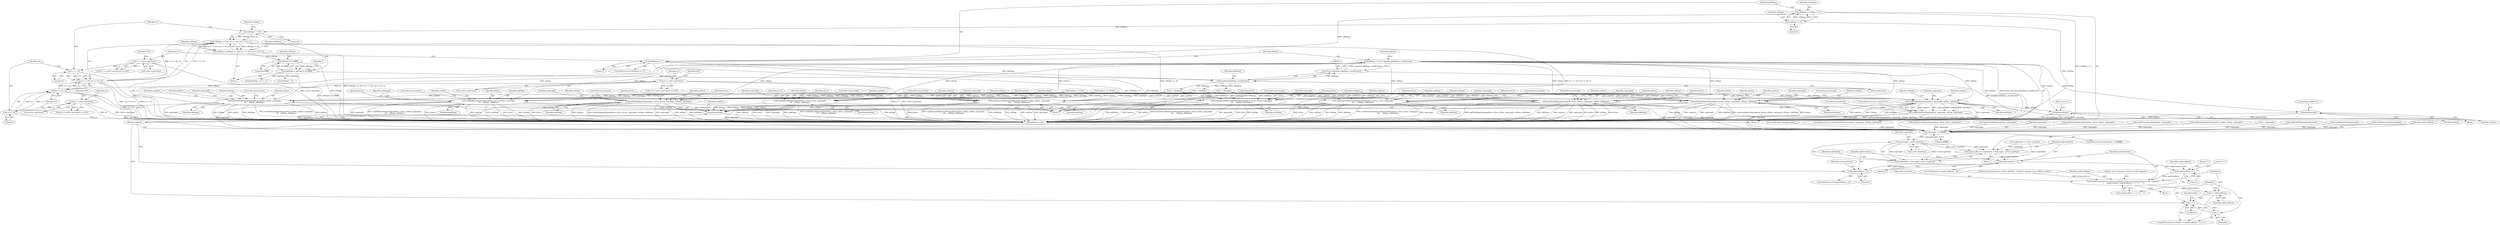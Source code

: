 digraph "1_poppler_58e04a08afee39370283c494ee2e4e392fd3b684@pointer" {
"1000211" [label="(Call,refSegs = (Guint *)gmallocn(nRefSegs, sizeof(Guint)))"];
"1000213" [label="(Call,(Guint *)gmallocn(nRefSegs, sizeof(Guint)))"];
"1000215" [label="(Call,gmallocn(nRefSegs, sizeof(Guint)))"];
"1000145" [label="(Call,nRefSegs == 7)"];
"1000139" [label="(Call,nRefSegs = refFlags >> 5)"];
"1000141" [label="(Call,refFlags >> 5)"];
"1000184" [label="(Call,nRefSegs = refFlags & 0x1fffffff)"];
"1000186" [label="(Call,refFlags & 0x1fffffff)"];
"1000169" [label="(Call,refFlags = (refFlags << 24) | (c1 << 16) | (c2 << 8) | c3)"];
"1000171" [label="(Call,(refFlags << 24) | (c1 << 16) | (c2 << 8) | c3)"];
"1000172" [label="(Call,refFlags << 24)"];
"1000175" [label="(Call,(c1 << 16) | (c2 << 8) | c3)"];
"1000176" [label="(Call,c1 << 16)"];
"1000152" [label="(Call,c1 = curStr->getChar())"];
"1000179" [label="(Call,(c2 << 8) | c3)"];
"1000180" [label="(Call,c2 << 8)"];
"1000158" [label="(Call,c2 = curStr->getChar())"];
"1000163" [label="(Call,c3 = curStr->getChar())"];
"1000351" [label="(Call,readSymbolDictSeg(segNum, segLength, refSegs, nRefSegs))"];
"1000350" [label="(Call,!readSymbolDictSeg(segNum, segLength, refSegs, nRefSegs))"];
"1000512" [label="(Call,segLength != 0xffffffff)"];
"1000521" [label="(Call,segLength - curStr->getPos())"];
"1000517" [label="(Call,segExtraBytes = segDataPos + segLength - curStr->getPos())"];
"1000525" [label="(Call,segExtraBytes > 0)"];
"1000535" [label="(Call,segExtraBytes > 1)"];
"1000529" [label="(Call,error(errSyntaxError, curStr->getPos(), \"{0:d} extraneous byte{1:s} after segment\",\n \t      segExtraBytes, (segExtraBytes > 1) ? \"s\" : \"\"))"];
"1000543" [label="(Call,i = segExtraBytes)"];
"1000546" [label="(Call,i > 0)"];
"1000549" [label="(Call,i--)"];
"1000557" [label="(Call,segExtraBytes < 0)"];
"1000519" [label="(Call,segDataPos + segLength - curStr->getPos())"];
"1000565" [label="(Call,gfree(refSegs))"];
"1000569" [label="(Call,gfree(refSegs))"];
"1000360" [label="(Call,readTextRegionSeg(segNum, gFalse, gFalse, segLength, refSegs, nRefSegs))"];
"1000369" [label="(Call,readTextRegionSeg(segNum, gTrue, gFalse, segLength, refSegs, nRefSegs))"];
"1000378" [label="(Call,readTextRegionSeg(segNum, gTrue, gTrue, segLength, refSegs, nRefSegs))"];
"1000392" [label="(Call,readHalftoneRegionSeg(segNum, gFalse, gFalse, segLength,\n\t\t\t    refSegs, nRefSegs))"];
"1000401" [label="(Call,readHalftoneRegionSeg(segNum, gTrue, gFalse, segLength,\n\t\t\t    refSegs, nRefSegs))"];
"1000410" [label="(Call,readHalftoneRegionSeg(segNum, gTrue, gTrue, segLength,\n\t\t\t    refSegs, nRefSegs))"];
"1000440" [label="(Call,readGenericRefinementRegionSeg(segNum, gFalse, gFalse, segLength,\n\t\t\t\t     refSegs, nRefSegs))"];
"1000449" [label="(Call,readGenericRefinementRegionSeg(segNum, gTrue, gFalse, segLength,\n\t\t\t\t     refSegs, nRefSegs))"];
"1000458" [label="(Call,readGenericRefinementRegionSeg(segNum, gTrue, gTrue, segLength,\n\t\t\t\t     refSegs, nRefSegs))"];
"1000573" [label="(Call,gfree(refSegs))"];
"1000365" [label="(Identifier,refSegs)"];
"1000519" [label="(Call,segDataPos + segLength - curStr->getPos())"];
"1000382" [label="(Identifier,segLength)"];
"1000274" [label="(Call,i < nRefSegs)"];
"1000453" [label="(Identifier,segLength)"];
"1000401" [label="(Call,readHalftoneRegionSeg(segNum, gTrue, gFalse, segLength,\n\t\t\t    refSegs, nRefSegs))"];
"1000515" [label="(Block,)"];
"1000464" [label="(Identifier,nRefSegs)"];
"1000547" [label="(Identifier,i)"];
"1000533" [label="(Identifier,segExtraBytes)"];
"1000375" [label="(Identifier,nRefSegs)"];
"1000371" [label="(Identifier,gTrue)"];
"1000402" [label="(Identifier,segNum)"];
"1000180" [label="(Call,c2 << 8)"];
"1000449" [label="(Call,readGenericRefinementRegionSeg(segNum, gTrue, gFalse, segLength,\n\t\t\t\t     refSegs, nRefSegs))"];
"1000475" [label="(Call,readProfilesSeg(segLength))"];
"1000451" [label="(Identifier,gTrue)"];
"1000526" [label="(Identifier,segExtraBytes)"];
"1000362" [label="(Identifier,gFalse)"];
"1000363" [label="(Identifier,gFalse)"];
"1000514" [label="(Literal,0xffffffff)"];
"1000191" [label="(Identifier,i)"];
"1000528" [label="(Block,)"];
"1000376" [label="(ControlStructure,break;)"];
"1000573" [label="(Call,gfree(refSegs))"];
"1000176" [label="(Call,c1 << 16)"];
"1000187" [label="(Identifier,refFlags)"];
"1000383" [label="(Identifier,refSegs)"];
"1000175" [label="(Call,(c1 << 16) | (c2 << 8) | c3)"];
"1000352" [label="(Identifier,segNum)"];
"1000161" [label="(Identifier,EOF)"];
"1000158" [label="(Call,c2 = curStr->getChar())"];
"1000532" [label="(Literal,\"{0:d} extraneous byte{1:s} after segment\")"];
"1000360" [label="(Call,readTextRegionSeg(segNum, gFalse, gFalse, segLength, refSegs, nRefSegs))"];
"1000415" [label="(Identifier,refSegs)"];
"1000403" [label="(Identifier,gTrue)"];
"1000444" [label="(Identifier,segLength)"];
"1000139" [label="(Call,nRefSegs = refFlags >> 5)"];
"1000154" [label="(Call,curStr->getChar())"];
"1000162" [label="(Call,(c3 = curStr->getChar()) == EOF)"];
"1000445" [label="(Identifier,refSegs)"];
"1000517" [label="(Call,segExtraBytes = segDataPos + segLength - curStr->getPos())"];
"1000153" [label="(Identifier,c1)"];
"1000188" [label="(Literal,0x1fffffff)"];
"1000433" [label="(Call,readGenericRegionSeg(segNum, gTrue, gTrue, segLength))"];
"1000361" [label="(Identifier,segNum)"];
"1000479" [label="(Call,readCodeTableSeg(segNum, segLength))"];
"1000530" [label="(Identifier,errSyntaxError)"];
"1000455" [label="(Identifier,nRefSegs)"];
"1000513" [label="(Identifier,segLength)"];
"1000454" [label="(Identifier,refSegs)"];
"1000182" [label="(Literal,8)"];
"1000101" [label="(Block,)"];
"1000179" [label="(Call,(c2 << 8) | c3)"];
"1000405" [label="(Identifier,segLength)"];
"1000461" [label="(Identifier,gTrue)"];
"1000144" [label="(ControlStructure,if (nRefSegs == 7))"];
"1000565" [label="(Call,gfree(refSegs))"];
"1000569" [label="(Call,gfree(refSegs))"];
"1000212" [label="(Identifier,refSegs)"];
"1000354" [label="(Identifier,refSegs)"];
"1000174" [label="(Literal,24)"];
"1000253" [label="(Call,i < nRefSegs)"];
"1000413" [label="(Identifier,gTrue)"];
"1000178" [label="(Literal,16)"];
"1000118" [label="(Identifier,segNum)"];
"1000173" [label="(Identifier,refFlags)"];
"1000531" [label="(Call,curStr->getPos())"];
"1000536" [label="(Identifier,segExtraBytes)"];
"1000147" [label="(Literal,7)"];
"1000541" [label="(ControlStructure,for (Goffset i = segExtraBytes; i > 0; i--))"];
"1000459" [label="(Identifier,segNum)"];
"1000370" [label="(Identifier,segNum)"];
"1000575" [label="(JumpTarget,eofError1:)"];
"1000216" [label="(Identifier,nRefSegs)"];
"1000159" [label="(Identifier,c2)"];
"1000349" [label="(ControlStructure,if (!readSymbolDictSeg(segNum, segLength, refSegs, nRefSegs)))"];
"1000550" [label="(Identifier,i)"];
"1000546" [label="(Call,i > 0)"];
"1000165" [label="(Call,curStr->getChar())"];
"1000366" [label="(Identifier,nRefSegs)"];
"1000450" [label="(Identifier,segNum)"];
"1000172" [label="(Call,refFlags << 24)"];
"1000217" [label="(Call,sizeof(Guint))"];
"1000353" [label="(Identifier,segLength)"];
"1000535" [label="(Call,segExtraBytes > 1)"];
"1000351" [label="(Call,readSymbolDictSeg(segNum, segLength, refSegs, nRefSegs))"];
"1000357" [label="(ControlStructure,goto syntaxError;)"];
"1000393" [label="(Identifier,segNum)"];
"1000169" [label="(Call,refFlags = (refFlags << 24) | (c1 << 16) | (c2 << 8) | c3)"];
"1000164" [label="(Identifier,c3)"];
"1000143" [label="(Literal,5)"];
"1000160" [label="(Call,curStr->getChar())"];
"1000521" [label="(Call,segLength - curStr->getPos())"];
"1000373" [label="(Identifier,segLength)"];
"1000140" [label="(Identifier,nRefSegs)"];
"1000446" [label="(Identifier,nRefSegs)"];
"1000488" [label="(Call,error(errSyntaxError, curStr->getPos(), \"Unknown segment type in JBIG2 stream\"))"];
"1000417" [label="(ControlStructure,break;)"];
"1000559" [label="(Literal,0)"];
"1000571" [label="(Return,return;)"];
"1000385" [label="(ControlStructure,break;)"];
"1000184" [label="(Call,nRefSegs = refFlags & 0x1fffffff)"];
"1000529" [label="(Call,error(errSyntaxError, curStr->getPos(), \"{0:d} extraneous byte{1:s} after segment\",\n \t      segExtraBytes, (segExtraBytes > 1) ? \"s\" : \"\"))"];
"1000142" [label="(Identifier,refFlags)"];
"1000580" [label="(MethodReturn,void)"];
"1000463" [label="(Identifier,refSegs)"];
"1000443" [label="(Identifier,gFalse)"];
"1000395" [label="(Identifier,gFalse)"];
"1000355" [label="(Identifier,nRefSegs)"];
"1000392" [label="(Call,readHalftoneRegionSeg(segNum, gFalse, gFalse, segLength,\n\t\t\t    refSegs, nRefSegs))"];
"1000221" [label="(Identifier,segNum)"];
"1000151" [label="(Call,(c1 = curStr->getChar()) == EOF)"];
"1000537" [label="(Literal,1)"];
"1000166" [label="(Identifier,EOF)"];
"1000380" [label="(Identifier,gTrue)"];
"1000426" [label="(Call,readGenericRegionSeg(segNum, gTrue, gFalse, segLength))"];
"1000570" [label="(Identifier,refSegs)"];
"1000141" [label="(Call,refFlags >> 5)"];
"1000396" [label="(Identifier,segLength)"];
"1000511" [label="(ControlStructure,if (segLength != 0xffffffff))"];
"1000520" [label="(Identifier,segDataPos)"];
"1000379" [label="(Identifier,segNum)"];
"1000407" [label="(Identifier,nRefSegs)"];
"1000387" [label="(Call,readPatternDictSeg(segNum, segLength))"];
"1000411" [label="(Identifier,segNum)"];
"1000186" [label="(Call,refFlags & 0x1fffffff)"];
"1000408" [label="(ControlStructure,break;)"];
"1000548" [label="(Literal,0)"];
"1000419" [label="(Call,readGenericRegionSeg(segNum, gFalse, gFalse, segLength))"];
"1000211" [label="(Call,refSegs = (Guint *)gmallocn(nRefSegs, sizeof(Guint)))"];
"1000406" [label="(Identifier,refSegs)"];
"1000183" [label="(Identifier,c3)"];
"1000195" [label="(Call,(nRefSegs + 9) >> 3)"];
"1000317" [label="(Call,segDataPos = curStr->getPos())"];
"1000442" [label="(Identifier,gFalse)"];
"1000185" [label="(Identifier,nRefSegs)"];
"1000364" [label="(Identifier,segLength)"];
"1000177" [label="(Identifier,c1)"];
"1000574" [label="(Identifier,refSegs)"];
"1000397" [label="(Identifier,refSegs)"];
"1000155" [label="(Identifier,EOF)"];
"1000171" [label="(Call,(refFlags << 24) | (c1 << 16) | (c2 << 8) | c3)"];
"1000462" [label="(Identifier,segLength)"];
"1000460" [label="(Identifier,gTrue)"];
"1000549" [label="(Call,i--)"];
"1000146" [label="(Identifier,nRefSegs)"];
"1000399" [label="(ControlStructure,break;)"];
"1000452" [label="(Identifier,gFalse)"];
"1000556" [label="(ControlStructure,if (segExtraBytes < 0))"];
"1000496" [label="(Call,i < segLength)"];
"1000456" [label="(ControlStructure,break;)"];
"1000471" [label="(Call,readEndOfStripeSeg(segLength))"];
"1000558" [label="(Identifier,segExtraBytes)"];
"1000220" [label="(Call,segNum <= 256)"];
"1000539" [label="(Literal,\"\")"];
"1000394" [label="(Identifier,gFalse)"];
"1000410" [label="(Call,readHalftoneRegionSeg(segNum, gTrue, gTrue, segLength,\n\t\t\t    refSegs, nRefSegs))"];
"1000145" [label="(Call,nRefSegs == 7)"];
"1000170" [label="(Identifier,refFlags)"];
"1000163" [label="(Call,c3 = curStr->getChar())"];
"1000465" [label="(ControlStructure,break;)"];
"1000157" [label="(Call,(c2 = curStr->getChar()) == EOF)"];
"1000347" [label="(Block,)"];
"1000557" [label="(Call,segExtraBytes < 0)"];
"1000545" [label="(Identifier,segExtraBytes)"];
"1000525" [label="(Call,segExtraBytes > 0)"];
"1000554" [label="(Identifier,trash)"];
"1000447" [label="(ControlStructure,break;)"];
"1000196" [label="(Call,nRefSegs + 9)"];
"1000369" [label="(Call,readTextRegionSeg(segNum, gTrue, gFalse, segLength, refSegs, nRefSegs))"];
"1000119" [label="(Block,)"];
"1000213" [label="(Call,(Guint *)gmallocn(nRefSegs, sizeof(Guint)))"];
"1000440" [label="(Call,readGenericRefinementRegionSeg(segNum, gFalse, gFalse, segLength,\n\t\t\t\t     refSegs, nRefSegs))"];
"1000512" [label="(Call,segLength != 0xffffffff)"];
"1000534" [label="(Call,(segExtraBytes > 1) ? \"s\" : \"\")"];
"1000527" [label="(Literal,0)"];
"1000522" [label="(Identifier,segLength)"];
"1000398" [label="(Identifier,nRefSegs)"];
"1000152" [label="(Call,c1 = curStr->getChar())"];
"1000441" [label="(Identifier,segNum)"];
"1000562" [label="(Identifier,errSyntaxError)"];
"1000367" [label="(ControlStructure,break;)"];
"1000566" [label="(Identifier,refSegs)"];
"1000524" [label="(ControlStructure,if (segExtraBytes > 0))"];
"1000350" [label="(Call,!readSymbolDictSeg(segNum, segLength, refSegs, nRefSegs))"];
"1000467" [label="(Call,readPageInfoSeg(segLength))"];
"1000544" [label="(Identifier,i)"];
"1000228" [label="(Call,i < nRefSegs)"];
"1000378" [label="(Call,readTextRegionSeg(segNum, gTrue, gTrue, segLength, refSegs, nRefSegs))"];
"1000358" [label="(ControlStructure,break;)"];
"1000372" [label="(Identifier,gFalse)"];
"1000458" [label="(Call,readGenericRefinementRegionSeg(segNum, gTrue, gTrue, segLength,\n\t\t\t\t     refSegs, nRefSegs))"];
"1000538" [label="(Literal,\"s\")"];
"1000181" [label="(Identifier,c2)"];
"1000543" [label="(Call,i = segExtraBytes)"];
"1000381" [label="(Identifier,gTrue)"];
"1000245" [label="(Call,segNum <= 65536)"];
"1000384" [label="(Identifier,nRefSegs)"];
"1000518" [label="(Identifier,segExtraBytes)"];
"1000404" [label="(Identifier,gFalse)"];
"1000414" [label="(Identifier,segLength)"];
"1000148" [label="(Block,)"];
"1000523" [label="(Call,curStr->getPos())"];
"1000484" [label="(Call,readExtensionSeg(segLength))"];
"1000416" [label="(Identifier,nRefSegs)"];
"1000412" [label="(Identifier,gTrue)"];
"1000215" [label="(Call,gmallocn(nRefSegs, sizeof(Guint)))"];
"1000374" [label="(Identifier,refSegs)"];
"1000211" -> "1000119"  [label="AST: "];
"1000211" -> "1000213"  [label="CFG: "];
"1000212" -> "1000211"  [label="AST: "];
"1000213" -> "1000211"  [label="AST: "];
"1000221" -> "1000211"  [label="CFG: "];
"1000211" -> "1000580"  [label="DDG: refSegs"];
"1000211" -> "1000580"  [label="DDG: (Guint *)gmallocn(nRefSegs, sizeof(Guint))"];
"1000213" -> "1000211"  [label="DDG: gmallocn(nRefSegs, sizeof(Guint))"];
"1000211" -> "1000351"  [label="DDG: refSegs"];
"1000211" -> "1000360"  [label="DDG: refSegs"];
"1000211" -> "1000369"  [label="DDG: refSegs"];
"1000211" -> "1000378"  [label="DDG: refSegs"];
"1000211" -> "1000392"  [label="DDG: refSegs"];
"1000211" -> "1000401"  [label="DDG: refSegs"];
"1000211" -> "1000410"  [label="DDG: refSegs"];
"1000211" -> "1000440"  [label="DDG: refSegs"];
"1000211" -> "1000449"  [label="DDG: refSegs"];
"1000211" -> "1000458"  [label="DDG: refSegs"];
"1000211" -> "1000565"  [label="DDG: refSegs"];
"1000211" -> "1000569"  [label="DDG: refSegs"];
"1000211" -> "1000573"  [label="DDG: refSegs"];
"1000213" -> "1000215"  [label="CFG: "];
"1000214" -> "1000213"  [label="AST: "];
"1000215" -> "1000213"  [label="AST: "];
"1000213" -> "1000580"  [label="DDG: gmallocn(nRefSegs, sizeof(Guint))"];
"1000215" -> "1000213"  [label="DDG: nRefSegs"];
"1000215" -> "1000217"  [label="CFG: "];
"1000216" -> "1000215"  [label="AST: "];
"1000217" -> "1000215"  [label="AST: "];
"1000145" -> "1000215"  [label="DDG: nRefSegs"];
"1000184" -> "1000215"  [label="DDG: nRefSegs"];
"1000215" -> "1000228"  [label="DDG: nRefSegs"];
"1000215" -> "1000253"  [label="DDG: nRefSegs"];
"1000215" -> "1000274"  [label="DDG: nRefSegs"];
"1000145" -> "1000144"  [label="AST: "];
"1000145" -> "1000147"  [label="CFG: "];
"1000146" -> "1000145"  [label="AST: "];
"1000147" -> "1000145"  [label="AST: "];
"1000153" -> "1000145"  [label="CFG: "];
"1000212" -> "1000145"  [label="CFG: "];
"1000145" -> "1000580"  [label="DDG: nRefSegs == 7"];
"1000145" -> "1000580"  [label="DDG: nRefSegs"];
"1000139" -> "1000145"  [label="DDG: nRefSegs"];
"1000139" -> "1000119"  [label="AST: "];
"1000139" -> "1000141"  [label="CFG: "];
"1000140" -> "1000139"  [label="AST: "];
"1000141" -> "1000139"  [label="AST: "];
"1000146" -> "1000139"  [label="CFG: "];
"1000139" -> "1000580"  [label="DDG: refFlags >> 5"];
"1000141" -> "1000139"  [label="DDG: refFlags"];
"1000141" -> "1000139"  [label="DDG: 5"];
"1000141" -> "1000143"  [label="CFG: "];
"1000142" -> "1000141"  [label="AST: "];
"1000143" -> "1000141"  [label="AST: "];
"1000141" -> "1000580"  [label="DDG: refFlags"];
"1000141" -> "1000172"  [label="DDG: refFlags"];
"1000184" -> "1000148"  [label="AST: "];
"1000184" -> "1000186"  [label="CFG: "];
"1000185" -> "1000184"  [label="AST: "];
"1000186" -> "1000184"  [label="AST: "];
"1000191" -> "1000184"  [label="CFG: "];
"1000184" -> "1000580"  [label="DDG: refFlags & 0x1fffffff"];
"1000186" -> "1000184"  [label="DDG: refFlags"];
"1000186" -> "1000184"  [label="DDG: 0x1fffffff"];
"1000184" -> "1000195"  [label="DDG: nRefSegs"];
"1000184" -> "1000196"  [label="DDG: nRefSegs"];
"1000186" -> "1000188"  [label="CFG: "];
"1000187" -> "1000186"  [label="AST: "];
"1000188" -> "1000186"  [label="AST: "];
"1000186" -> "1000580"  [label="DDG: refFlags"];
"1000169" -> "1000186"  [label="DDG: refFlags"];
"1000169" -> "1000148"  [label="AST: "];
"1000169" -> "1000171"  [label="CFG: "];
"1000170" -> "1000169"  [label="AST: "];
"1000171" -> "1000169"  [label="AST: "];
"1000185" -> "1000169"  [label="CFG: "];
"1000169" -> "1000580"  [label="DDG: (refFlags << 24) | (c1 << 16) | (c2 << 8) | c3"];
"1000171" -> "1000169"  [label="DDG: refFlags << 24"];
"1000171" -> "1000169"  [label="DDG: (c1 << 16) | (c2 << 8) | c3"];
"1000171" -> "1000175"  [label="CFG: "];
"1000172" -> "1000171"  [label="AST: "];
"1000175" -> "1000171"  [label="AST: "];
"1000171" -> "1000580"  [label="DDG: refFlags << 24"];
"1000171" -> "1000580"  [label="DDG: (c1 << 16) | (c2 << 8) | c3"];
"1000172" -> "1000171"  [label="DDG: refFlags"];
"1000172" -> "1000171"  [label="DDG: 24"];
"1000175" -> "1000171"  [label="DDG: c1 << 16"];
"1000175" -> "1000171"  [label="DDG: (c2 << 8) | c3"];
"1000172" -> "1000174"  [label="CFG: "];
"1000173" -> "1000172"  [label="AST: "];
"1000174" -> "1000172"  [label="AST: "];
"1000177" -> "1000172"  [label="CFG: "];
"1000175" -> "1000179"  [label="CFG: "];
"1000176" -> "1000175"  [label="AST: "];
"1000179" -> "1000175"  [label="AST: "];
"1000175" -> "1000580"  [label="DDG: (c2 << 8) | c3"];
"1000175" -> "1000580"  [label="DDG: c1 << 16"];
"1000176" -> "1000175"  [label="DDG: c1"];
"1000176" -> "1000175"  [label="DDG: 16"];
"1000179" -> "1000175"  [label="DDG: c2 << 8"];
"1000179" -> "1000175"  [label="DDG: c3"];
"1000176" -> "1000178"  [label="CFG: "];
"1000177" -> "1000176"  [label="AST: "];
"1000178" -> "1000176"  [label="AST: "];
"1000181" -> "1000176"  [label="CFG: "];
"1000176" -> "1000580"  [label="DDG: c1"];
"1000152" -> "1000176"  [label="DDG: c1"];
"1000152" -> "1000151"  [label="AST: "];
"1000152" -> "1000154"  [label="CFG: "];
"1000153" -> "1000152"  [label="AST: "];
"1000154" -> "1000152"  [label="AST: "];
"1000155" -> "1000152"  [label="CFG: "];
"1000152" -> "1000580"  [label="DDG: c1"];
"1000152" -> "1000580"  [label="DDG: curStr->getChar()"];
"1000152" -> "1000151"  [label="DDG: c1"];
"1000179" -> "1000183"  [label="CFG: "];
"1000180" -> "1000179"  [label="AST: "];
"1000183" -> "1000179"  [label="AST: "];
"1000179" -> "1000580"  [label="DDG: c2 << 8"];
"1000179" -> "1000580"  [label="DDG: c3"];
"1000180" -> "1000179"  [label="DDG: c2"];
"1000180" -> "1000179"  [label="DDG: 8"];
"1000163" -> "1000179"  [label="DDG: c3"];
"1000180" -> "1000182"  [label="CFG: "];
"1000181" -> "1000180"  [label="AST: "];
"1000182" -> "1000180"  [label="AST: "];
"1000183" -> "1000180"  [label="CFG: "];
"1000180" -> "1000580"  [label="DDG: c2"];
"1000158" -> "1000180"  [label="DDG: c2"];
"1000158" -> "1000157"  [label="AST: "];
"1000158" -> "1000160"  [label="CFG: "];
"1000159" -> "1000158"  [label="AST: "];
"1000160" -> "1000158"  [label="AST: "];
"1000161" -> "1000158"  [label="CFG: "];
"1000158" -> "1000580"  [label="DDG: c2"];
"1000158" -> "1000580"  [label="DDG: curStr->getChar()"];
"1000158" -> "1000157"  [label="DDG: c2"];
"1000163" -> "1000162"  [label="AST: "];
"1000163" -> "1000165"  [label="CFG: "];
"1000164" -> "1000163"  [label="AST: "];
"1000165" -> "1000163"  [label="AST: "];
"1000166" -> "1000163"  [label="CFG: "];
"1000163" -> "1000580"  [label="DDG: c3"];
"1000163" -> "1000580"  [label="DDG: curStr->getChar()"];
"1000163" -> "1000162"  [label="DDG: c3"];
"1000351" -> "1000350"  [label="AST: "];
"1000351" -> "1000355"  [label="CFG: "];
"1000352" -> "1000351"  [label="AST: "];
"1000353" -> "1000351"  [label="AST: "];
"1000354" -> "1000351"  [label="AST: "];
"1000355" -> "1000351"  [label="AST: "];
"1000350" -> "1000351"  [label="CFG: "];
"1000351" -> "1000580"  [label="DDG: segLength"];
"1000351" -> "1000580"  [label="DDG: segNum"];
"1000351" -> "1000580"  [label="DDG: refSegs"];
"1000351" -> "1000580"  [label="DDG: nRefSegs"];
"1000351" -> "1000350"  [label="DDG: segNum"];
"1000351" -> "1000350"  [label="DDG: segLength"];
"1000351" -> "1000350"  [label="DDG: refSegs"];
"1000351" -> "1000350"  [label="DDG: nRefSegs"];
"1000220" -> "1000351"  [label="DDG: segNum"];
"1000245" -> "1000351"  [label="DDG: segNum"];
"1000253" -> "1000351"  [label="DDG: nRefSegs"];
"1000274" -> "1000351"  [label="DDG: nRefSegs"];
"1000228" -> "1000351"  [label="DDG: nRefSegs"];
"1000351" -> "1000512"  [label="DDG: segLength"];
"1000351" -> "1000565"  [label="DDG: refSegs"];
"1000351" -> "1000569"  [label="DDG: refSegs"];
"1000350" -> "1000349"  [label="AST: "];
"1000357" -> "1000350"  [label="CFG: "];
"1000358" -> "1000350"  [label="CFG: "];
"1000350" -> "1000580"  [label="DDG: readSymbolDictSeg(segNum, segLength, refSegs, nRefSegs)"];
"1000350" -> "1000580"  [label="DDG: !readSymbolDictSeg(segNum, segLength, refSegs, nRefSegs)"];
"1000512" -> "1000511"  [label="AST: "];
"1000512" -> "1000514"  [label="CFG: "];
"1000513" -> "1000512"  [label="AST: "];
"1000514" -> "1000512"  [label="AST: "];
"1000518" -> "1000512"  [label="CFG: "];
"1000566" -> "1000512"  [label="CFG: "];
"1000392" -> "1000512"  [label="DDG: segLength"];
"1000401" -> "1000512"  [label="DDG: segLength"];
"1000360" -> "1000512"  [label="DDG: segLength"];
"1000467" -> "1000512"  [label="DDG: segLength"];
"1000419" -> "1000512"  [label="DDG: segLength"];
"1000369" -> "1000512"  [label="DDG: segLength"];
"1000449" -> "1000512"  [label="DDG: segLength"];
"1000378" -> "1000512"  [label="DDG: segLength"];
"1000458" -> "1000512"  [label="DDG: segLength"];
"1000479" -> "1000512"  [label="DDG: segLength"];
"1000426" -> "1000512"  [label="DDG: segLength"];
"1000433" -> "1000512"  [label="DDG: segLength"];
"1000387" -> "1000512"  [label="DDG: segLength"];
"1000496" -> "1000512"  [label="DDG: segLength"];
"1000471" -> "1000512"  [label="DDG: segLength"];
"1000410" -> "1000512"  [label="DDG: segLength"];
"1000475" -> "1000512"  [label="DDG: segLength"];
"1000484" -> "1000512"  [label="DDG: segLength"];
"1000440" -> "1000512"  [label="DDG: segLength"];
"1000512" -> "1000521"  [label="DDG: segLength"];
"1000521" -> "1000519"  [label="AST: "];
"1000521" -> "1000523"  [label="CFG: "];
"1000522" -> "1000521"  [label="AST: "];
"1000523" -> "1000521"  [label="AST: "];
"1000519" -> "1000521"  [label="CFG: "];
"1000521" -> "1000517"  [label="DDG: segLength"];
"1000521" -> "1000517"  [label="DDG: curStr->getPos()"];
"1000521" -> "1000519"  [label="DDG: segLength"];
"1000521" -> "1000519"  [label="DDG: curStr->getPos()"];
"1000517" -> "1000515"  [label="AST: "];
"1000517" -> "1000519"  [label="CFG: "];
"1000518" -> "1000517"  [label="AST: "];
"1000519" -> "1000517"  [label="AST: "];
"1000526" -> "1000517"  [label="CFG: "];
"1000317" -> "1000517"  [label="DDG: segDataPos"];
"1000517" -> "1000525"  [label="DDG: segExtraBytes"];
"1000525" -> "1000524"  [label="AST: "];
"1000525" -> "1000527"  [label="CFG: "];
"1000526" -> "1000525"  [label="AST: "];
"1000527" -> "1000525"  [label="AST: "];
"1000530" -> "1000525"  [label="CFG: "];
"1000558" -> "1000525"  [label="CFG: "];
"1000525" -> "1000535"  [label="DDG: segExtraBytes"];
"1000525" -> "1000557"  [label="DDG: segExtraBytes"];
"1000535" -> "1000534"  [label="AST: "];
"1000535" -> "1000537"  [label="CFG: "];
"1000536" -> "1000535"  [label="AST: "];
"1000537" -> "1000535"  [label="AST: "];
"1000538" -> "1000535"  [label="CFG: "];
"1000539" -> "1000535"  [label="CFG: "];
"1000535" -> "1000529"  [label="DDG: segExtraBytes"];
"1000529" -> "1000528"  [label="AST: "];
"1000529" -> "1000534"  [label="CFG: "];
"1000530" -> "1000529"  [label="AST: "];
"1000531" -> "1000529"  [label="AST: "];
"1000532" -> "1000529"  [label="AST: "];
"1000533" -> "1000529"  [label="AST: "];
"1000534" -> "1000529"  [label="AST: "];
"1000544" -> "1000529"  [label="CFG: "];
"1000488" -> "1000529"  [label="DDG: errSyntaxError"];
"1000529" -> "1000543"  [label="DDG: segExtraBytes"];
"1000543" -> "1000541"  [label="AST: "];
"1000543" -> "1000545"  [label="CFG: "];
"1000544" -> "1000543"  [label="AST: "];
"1000545" -> "1000543"  [label="AST: "];
"1000547" -> "1000543"  [label="CFG: "];
"1000543" -> "1000546"  [label="DDG: i"];
"1000546" -> "1000541"  [label="AST: "];
"1000546" -> "1000548"  [label="CFG: "];
"1000547" -> "1000546"  [label="AST: "];
"1000548" -> "1000546"  [label="AST: "];
"1000554" -> "1000546"  [label="CFG: "];
"1000566" -> "1000546"  [label="CFG: "];
"1000549" -> "1000546"  [label="DDG: i"];
"1000546" -> "1000549"  [label="DDG: i"];
"1000549" -> "1000541"  [label="AST: "];
"1000549" -> "1000550"  [label="CFG: "];
"1000550" -> "1000549"  [label="AST: "];
"1000547" -> "1000549"  [label="CFG: "];
"1000557" -> "1000556"  [label="AST: "];
"1000557" -> "1000559"  [label="CFG: "];
"1000558" -> "1000557"  [label="AST: "];
"1000559" -> "1000557"  [label="AST: "];
"1000562" -> "1000557"  [label="CFG: "];
"1000566" -> "1000557"  [label="CFG: "];
"1000520" -> "1000519"  [label="AST: "];
"1000317" -> "1000519"  [label="DDG: segDataPos"];
"1000565" -> "1000119"  [label="AST: "];
"1000565" -> "1000566"  [label="CFG: "];
"1000566" -> "1000565"  [label="AST: "];
"1000118" -> "1000565"  [label="CFG: "];
"1000360" -> "1000565"  [label="DDG: refSegs"];
"1000392" -> "1000565"  [label="DDG: refSegs"];
"1000378" -> "1000565"  [label="DDG: refSegs"];
"1000458" -> "1000565"  [label="DDG: refSegs"];
"1000440" -> "1000565"  [label="DDG: refSegs"];
"1000410" -> "1000565"  [label="DDG: refSegs"];
"1000401" -> "1000565"  [label="DDG: refSegs"];
"1000369" -> "1000565"  [label="DDG: refSegs"];
"1000449" -> "1000565"  [label="DDG: refSegs"];
"1000569" -> "1000101"  [label="AST: "];
"1000569" -> "1000570"  [label="CFG: "];
"1000570" -> "1000569"  [label="AST: "];
"1000571" -> "1000569"  [label="CFG: "];
"1000569" -> "1000580"  [label="DDG: gfree(refSegs)"];
"1000569" -> "1000580"  [label="DDG: refSegs"];
"1000360" -> "1000347"  [label="AST: "];
"1000360" -> "1000366"  [label="CFG: "];
"1000361" -> "1000360"  [label="AST: "];
"1000362" -> "1000360"  [label="AST: "];
"1000363" -> "1000360"  [label="AST: "];
"1000364" -> "1000360"  [label="AST: "];
"1000365" -> "1000360"  [label="AST: "];
"1000366" -> "1000360"  [label="AST: "];
"1000367" -> "1000360"  [label="CFG: "];
"1000360" -> "1000580"  [label="DDG: refSegs"];
"1000360" -> "1000580"  [label="DDG: segNum"];
"1000360" -> "1000580"  [label="DDG: segLength"];
"1000360" -> "1000580"  [label="DDG: nRefSegs"];
"1000360" -> "1000580"  [label="DDG: readTextRegionSeg(segNum, gFalse, gFalse, segLength, refSegs, nRefSegs)"];
"1000360" -> "1000580"  [label="DDG: gFalse"];
"1000220" -> "1000360"  [label="DDG: segNum"];
"1000245" -> "1000360"  [label="DDG: segNum"];
"1000253" -> "1000360"  [label="DDG: nRefSegs"];
"1000274" -> "1000360"  [label="DDG: nRefSegs"];
"1000228" -> "1000360"  [label="DDG: nRefSegs"];
"1000369" -> "1000347"  [label="AST: "];
"1000369" -> "1000375"  [label="CFG: "];
"1000370" -> "1000369"  [label="AST: "];
"1000371" -> "1000369"  [label="AST: "];
"1000372" -> "1000369"  [label="AST: "];
"1000373" -> "1000369"  [label="AST: "];
"1000374" -> "1000369"  [label="AST: "];
"1000375" -> "1000369"  [label="AST: "];
"1000376" -> "1000369"  [label="CFG: "];
"1000369" -> "1000580"  [label="DDG: readTextRegionSeg(segNum, gTrue, gFalse, segLength, refSegs, nRefSegs)"];
"1000369" -> "1000580"  [label="DDG: nRefSegs"];
"1000369" -> "1000580"  [label="DDG: segNum"];
"1000369" -> "1000580"  [label="DDG: segLength"];
"1000369" -> "1000580"  [label="DDG: gFalse"];
"1000369" -> "1000580"  [label="DDG: refSegs"];
"1000369" -> "1000580"  [label="DDG: gTrue"];
"1000220" -> "1000369"  [label="DDG: segNum"];
"1000245" -> "1000369"  [label="DDG: segNum"];
"1000253" -> "1000369"  [label="DDG: nRefSegs"];
"1000274" -> "1000369"  [label="DDG: nRefSegs"];
"1000228" -> "1000369"  [label="DDG: nRefSegs"];
"1000378" -> "1000347"  [label="AST: "];
"1000378" -> "1000384"  [label="CFG: "];
"1000379" -> "1000378"  [label="AST: "];
"1000380" -> "1000378"  [label="AST: "];
"1000381" -> "1000378"  [label="AST: "];
"1000382" -> "1000378"  [label="AST: "];
"1000383" -> "1000378"  [label="AST: "];
"1000384" -> "1000378"  [label="AST: "];
"1000385" -> "1000378"  [label="CFG: "];
"1000378" -> "1000580"  [label="DDG: refSegs"];
"1000378" -> "1000580"  [label="DDG: nRefSegs"];
"1000378" -> "1000580"  [label="DDG: gTrue"];
"1000378" -> "1000580"  [label="DDG: segNum"];
"1000378" -> "1000580"  [label="DDG: readTextRegionSeg(segNum, gTrue, gTrue, segLength, refSegs, nRefSegs)"];
"1000378" -> "1000580"  [label="DDG: segLength"];
"1000220" -> "1000378"  [label="DDG: segNum"];
"1000245" -> "1000378"  [label="DDG: segNum"];
"1000253" -> "1000378"  [label="DDG: nRefSegs"];
"1000274" -> "1000378"  [label="DDG: nRefSegs"];
"1000228" -> "1000378"  [label="DDG: nRefSegs"];
"1000392" -> "1000347"  [label="AST: "];
"1000392" -> "1000398"  [label="CFG: "];
"1000393" -> "1000392"  [label="AST: "];
"1000394" -> "1000392"  [label="AST: "];
"1000395" -> "1000392"  [label="AST: "];
"1000396" -> "1000392"  [label="AST: "];
"1000397" -> "1000392"  [label="AST: "];
"1000398" -> "1000392"  [label="AST: "];
"1000399" -> "1000392"  [label="CFG: "];
"1000392" -> "1000580"  [label="DDG: segLength"];
"1000392" -> "1000580"  [label="DDG: refSegs"];
"1000392" -> "1000580"  [label="DDG: gFalse"];
"1000392" -> "1000580"  [label="DDG: nRefSegs"];
"1000392" -> "1000580"  [label="DDG: readHalftoneRegionSeg(segNum, gFalse, gFalse, segLength,\n\t\t\t    refSegs, nRefSegs)"];
"1000392" -> "1000580"  [label="DDG: segNum"];
"1000220" -> "1000392"  [label="DDG: segNum"];
"1000245" -> "1000392"  [label="DDG: segNum"];
"1000253" -> "1000392"  [label="DDG: nRefSegs"];
"1000274" -> "1000392"  [label="DDG: nRefSegs"];
"1000228" -> "1000392"  [label="DDG: nRefSegs"];
"1000401" -> "1000347"  [label="AST: "];
"1000401" -> "1000407"  [label="CFG: "];
"1000402" -> "1000401"  [label="AST: "];
"1000403" -> "1000401"  [label="AST: "];
"1000404" -> "1000401"  [label="AST: "];
"1000405" -> "1000401"  [label="AST: "];
"1000406" -> "1000401"  [label="AST: "];
"1000407" -> "1000401"  [label="AST: "];
"1000408" -> "1000401"  [label="CFG: "];
"1000401" -> "1000580"  [label="DDG: segLength"];
"1000401" -> "1000580"  [label="DDG: readHalftoneRegionSeg(segNum, gTrue, gFalse, segLength,\n\t\t\t    refSegs, nRefSegs)"];
"1000401" -> "1000580"  [label="DDG: gFalse"];
"1000401" -> "1000580"  [label="DDG: segNum"];
"1000401" -> "1000580"  [label="DDG: nRefSegs"];
"1000401" -> "1000580"  [label="DDG: gTrue"];
"1000401" -> "1000580"  [label="DDG: refSegs"];
"1000220" -> "1000401"  [label="DDG: segNum"];
"1000245" -> "1000401"  [label="DDG: segNum"];
"1000253" -> "1000401"  [label="DDG: nRefSegs"];
"1000274" -> "1000401"  [label="DDG: nRefSegs"];
"1000228" -> "1000401"  [label="DDG: nRefSegs"];
"1000410" -> "1000347"  [label="AST: "];
"1000410" -> "1000416"  [label="CFG: "];
"1000411" -> "1000410"  [label="AST: "];
"1000412" -> "1000410"  [label="AST: "];
"1000413" -> "1000410"  [label="AST: "];
"1000414" -> "1000410"  [label="AST: "];
"1000415" -> "1000410"  [label="AST: "];
"1000416" -> "1000410"  [label="AST: "];
"1000417" -> "1000410"  [label="CFG: "];
"1000410" -> "1000580"  [label="DDG: segNum"];
"1000410" -> "1000580"  [label="DDG: gTrue"];
"1000410" -> "1000580"  [label="DDG: segLength"];
"1000410" -> "1000580"  [label="DDG: nRefSegs"];
"1000410" -> "1000580"  [label="DDG: readHalftoneRegionSeg(segNum, gTrue, gTrue, segLength,\n\t\t\t    refSegs, nRefSegs)"];
"1000410" -> "1000580"  [label="DDG: refSegs"];
"1000220" -> "1000410"  [label="DDG: segNum"];
"1000245" -> "1000410"  [label="DDG: segNum"];
"1000253" -> "1000410"  [label="DDG: nRefSegs"];
"1000274" -> "1000410"  [label="DDG: nRefSegs"];
"1000228" -> "1000410"  [label="DDG: nRefSegs"];
"1000440" -> "1000347"  [label="AST: "];
"1000440" -> "1000446"  [label="CFG: "];
"1000441" -> "1000440"  [label="AST: "];
"1000442" -> "1000440"  [label="AST: "];
"1000443" -> "1000440"  [label="AST: "];
"1000444" -> "1000440"  [label="AST: "];
"1000445" -> "1000440"  [label="AST: "];
"1000446" -> "1000440"  [label="AST: "];
"1000447" -> "1000440"  [label="CFG: "];
"1000440" -> "1000580"  [label="DDG: gFalse"];
"1000440" -> "1000580"  [label="DDG: readGenericRefinementRegionSeg(segNum, gFalse, gFalse, segLength,\n\t\t\t\t     refSegs, nRefSegs)"];
"1000440" -> "1000580"  [label="DDG: nRefSegs"];
"1000440" -> "1000580"  [label="DDG: refSegs"];
"1000440" -> "1000580"  [label="DDG: segNum"];
"1000440" -> "1000580"  [label="DDG: segLength"];
"1000220" -> "1000440"  [label="DDG: segNum"];
"1000245" -> "1000440"  [label="DDG: segNum"];
"1000253" -> "1000440"  [label="DDG: nRefSegs"];
"1000274" -> "1000440"  [label="DDG: nRefSegs"];
"1000228" -> "1000440"  [label="DDG: nRefSegs"];
"1000449" -> "1000347"  [label="AST: "];
"1000449" -> "1000455"  [label="CFG: "];
"1000450" -> "1000449"  [label="AST: "];
"1000451" -> "1000449"  [label="AST: "];
"1000452" -> "1000449"  [label="AST: "];
"1000453" -> "1000449"  [label="AST: "];
"1000454" -> "1000449"  [label="AST: "];
"1000455" -> "1000449"  [label="AST: "];
"1000456" -> "1000449"  [label="CFG: "];
"1000449" -> "1000580"  [label="DDG: nRefSegs"];
"1000449" -> "1000580"  [label="DDG: segNum"];
"1000449" -> "1000580"  [label="DDG: gFalse"];
"1000449" -> "1000580"  [label="DDG: readGenericRefinementRegionSeg(segNum, gTrue, gFalse, segLength,\n\t\t\t\t     refSegs, nRefSegs)"];
"1000449" -> "1000580"  [label="DDG: segLength"];
"1000449" -> "1000580"  [label="DDG: gTrue"];
"1000449" -> "1000580"  [label="DDG: refSegs"];
"1000220" -> "1000449"  [label="DDG: segNum"];
"1000245" -> "1000449"  [label="DDG: segNum"];
"1000253" -> "1000449"  [label="DDG: nRefSegs"];
"1000274" -> "1000449"  [label="DDG: nRefSegs"];
"1000228" -> "1000449"  [label="DDG: nRefSegs"];
"1000458" -> "1000347"  [label="AST: "];
"1000458" -> "1000464"  [label="CFG: "];
"1000459" -> "1000458"  [label="AST: "];
"1000460" -> "1000458"  [label="AST: "];
"1000461" -> "1000458"  [label="AST: "];
"1000462" -> "1000458"  [label="AST: "];
"1000463" -> "1000458"  [label="AST: "];
"1000464" -> "1000458"  [label="AST: "];
"1000465" -> "1000458"  [label="CFG: "];
"1000458" -> "1000580"  [label="DDG: gTrue"];
"1000458" -> "1000580"  [label="DDG: segNum"];
"1000458" -> "1000580"  [label="DDG: refSegs"];
"1000458" -> "1000580"  [label="DDG: nRefSegs"];
"1000458" -> "1000580"  [label="DDG: readGenericRefinementRegionSeg(segNum, gTrue, gTrue, segLength,\n\t\t\t\t     refSegs, nRefSegs)"];
"1000458" -> "1000580"  [label="DDG: segLength"];
"1000220" -> "1000458"  [label="DDG: segNum"];
"1000245" -> "1000458"  [label="DDG: segNum"];
"1000253" -> "1000458"  [label="DDG: nRefSegs"];
"1000274" -> "1000458"  [label="DDG: nRefSegs"];
"1000228" -> "1000458"  [label="DDG: nRefSegs"];
"1000573" -> "1000101"  [label="AST: "];
"1000573" -> "1000574"  [label="CFG: "];
"1000574" -> "1000573"  [label="AST: "];
"1000575" -> "1000573"  [label="CFG: "];
"1000573" -> "1000580"  [label="DDG: refSegs"];
"1000573" -> "1000580"  [label="DDG: gfree(refSegs)"];
}
